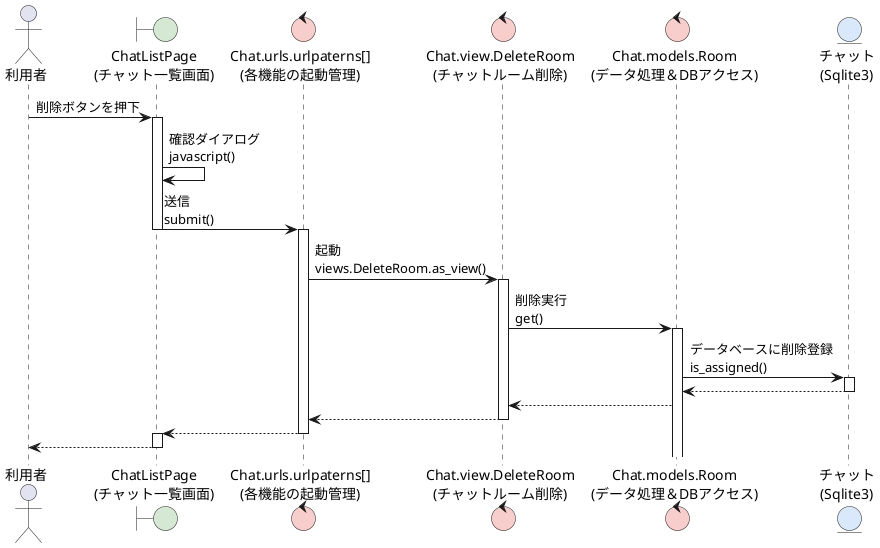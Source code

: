 @startuml chatdelete

actor 利用者 as user

boundary "ChatListPage\n(チャット一覧画面)" as ChatListPage #d5e8d4
' boundary "ChatPage\n(チャット画面)" as ChatPage #d5e8d4


control "Chat.urls.urlpaterns[]\n(各機能の起動管理)" as urls #f8cecc
control "Chat.view.DeleteRoom\n(チャットルーム削除)" as DeleteRoom #f8cecc
' control "Chat.forms.RoomForm\n(入力窓の読み取り・文配置)" as RoomForm #f8cecc
control "Chat.models.Room\n(データ処理＆DBアクセス)" as Room #f8cecc
' entity "アカウント\n(Sqlite3)" as AccountDB #dae8fc
entity "チャット\n(Sqlite3)" as ChatDB #dae8fc

user -> ChatListPage :削除ボタンを押下
activate ChatListPage
ChatListPage -> ChatListPage:確認ダイアログ\njavascript()
ChatListPage -> urls:送信\nsubmit()
deactivate ChatListPage
activate urls
urls -> DeleteRoom:起動\nviews.DeleteRoom.as_view()
activate DeleteRoom
DeleteRoom -> Room:削除実行\nget()
activate Room
Room -> ChatDB:データベースに削除登録\nis_assigned()
activate ChatDB
ChatDB --> Room
deactivate ChatDB
Room --> DeleteRoom
DeleteRoom --> urls
deactivate DeleteRoom
urls --> ChatListPage
deactivate urls
activate ChatListPage
ChatListPage --> user
deactivate ChatListPage







@enduml

